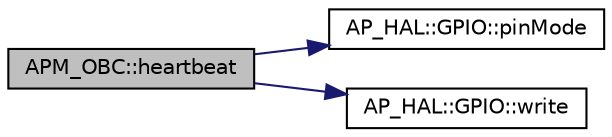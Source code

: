 digraph "APM_OBC::heartbeat"
{
 // INTERACTIVE_SVG=YES
  edge [fontname="Helvetica",fontsize="10",labelfontname="Helvetica",labelfontsize="10"];
  node [fontname="Helvetica",fontsize="10",shape=record];
  rankdir="LR";
  Node1 [label="APM_OBC::heartbeat",height=0.2,width=0.4,color="black", fillcolor="grey75", style="filled" fontcolor="black"];
  Node1 -> Node2 [color="midnightblue",fontsize="10",style="solid",fontname="Helvetica"];
  Node2 [label="AP_HAL::GPIO::pinMode",height=0.2,width=0.4,color="black", fillcolor="white", style="filled",URL="$classAP__HAL_1_1GPIO.html#a3dfc60214bd1aa4936d51ca72c045b95"];
  Node1 -> Node3 [color="midnightblue",fontsize="10",style="solid",fontname="Helvetica"];
  Node3 [label="AP_HAL::GPIO::write",height=0.2,width=0.4,color="black", fillcolor="white", style="filled",URL="$classAP__HAL_1_1GPIO.html#a2b0664bdab1876e3b0bbcd9064eec88e"];
}
